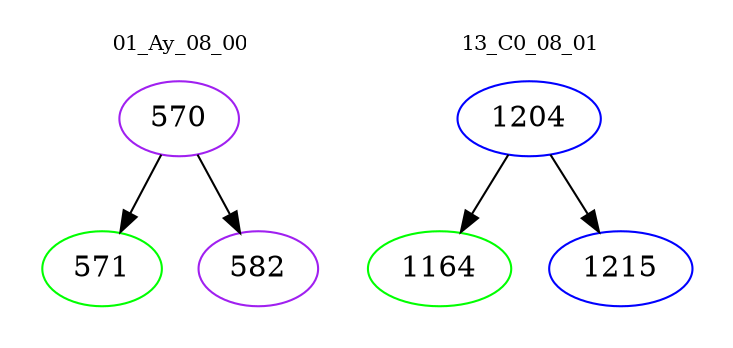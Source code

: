 digraph{
subgraph cluster_0 {
color = white
label = "01_Ay_08_00";
fontsize=10;
T0_570 [label="570", color="purple"]
T0_570 -> T0_571 [color="black"]
T0_571 [label="571", color="green"]
T0_570 -> T0_582 [color="black"]
T0_582 [label="582", color="purple"]
}
subgraph cluster_1 {
color = white
label = "13_C0_08_01";
fontsize=10;
T1_1204 [label="1204", color="blue"]
T1_1204 -> T1_1164 [color="black"]
T1_1164 [label="1164", color="green"]
T1_1204 -> T1_1215 [color="black"]
T1_1215 [label="1215", color="blue"]
}
}
